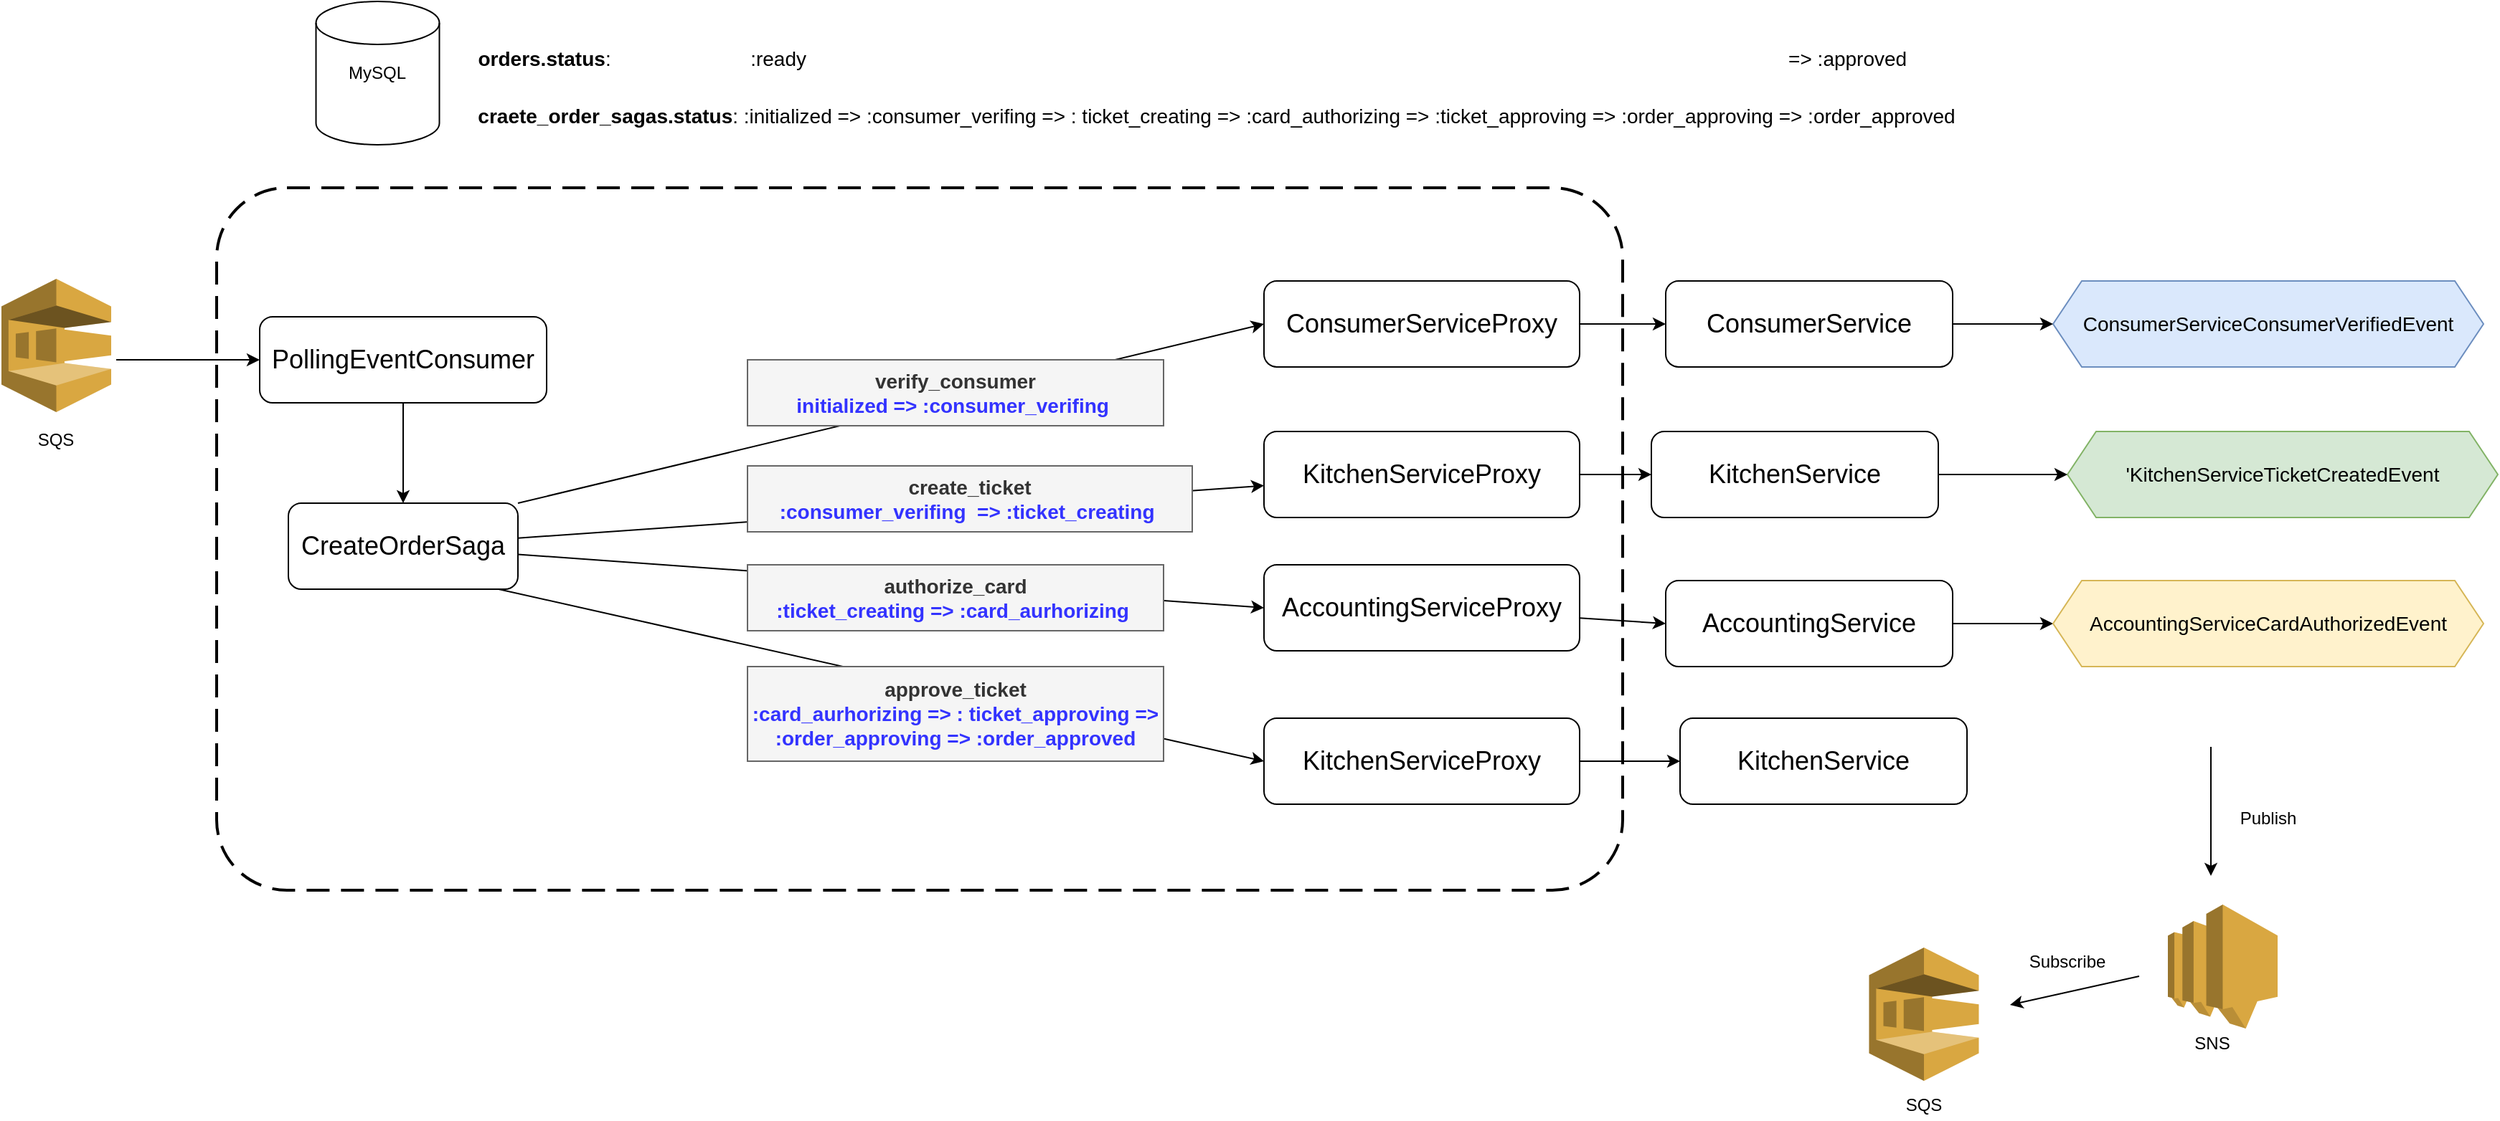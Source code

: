 <mxfile version="13.6.6" type="device"><diagram id="rppYFchB3HF8_g21G8CX" name="Page-1"><mxGraphModel dx="3401" dy="1409" grid="1" gridSize="10" guides="1" tooltips="1" connect="1" arrows="1" fold="1" page="1" pageScale="1" pageWidth="827" pageHeight="1169" math="0" shadow="0"><root><mxCell id="0"/><mxCell id="1" parent="0"/><mxCell id="ezf1ZJE6i9ISb9iPs5Gi-3" value="" style="rounded=1;arcSize=10;dashed=1;dashPattern=8 4;strokeWidth=2;fillColor=none;" parent="1" vertex="1"><mxGeometry x="-60" y="460" width="980" height="490" as="geometry"/></mxCell><mxCell id="EuqYAzRj9_4eniQV8YJE-28" value="" style="endArrow=classic;html=1;entryX=0;entryY=0.5;entryDx=0;entryDy=0;exitX=0.856;exitY=0.964;exitDx=0;exitDy=0;exitPerimeter=0;" edge="1" target="EuqYAzRj9_4eniQV8YJE-30" parent="1" source="ezf1ZJE6i9ISb9iPs5Gi-1"><mxGeometry width="50" height="50" relative="1" as="geometry"><mxPoint x="240" y="780" as="sourcePoint"/><mxPoint x="670" y="875.649" as="targetPoint"/></mxGeometry></mxCell><mxCell id="ezf1ZJE6i9ISb9iPs5Gi-1" value="&lt;font style=&quot;font-size: 18px&quot;&gt;CreateOrderSaga&lt;/font&gt;" style="rounded=1;whiteSpace=wrap;html=1;" parent="1" vertex="1"><mxGeometry x="-10" y="680" width="160" height="60" as="geometry"/></mxCell><mxCell id="ezf1ZJE6i9ISb9iPs5Gi-4" value="&lt;span style=&quot;font-size: 18px&quot;&gt;ConsumerServiceProxy&lt;/span&gt;" style="rounded=1;whiteSpace=wrap;html=1;" parent="1" vertex="1"><mxGeometry x="670" y="525" width="220" height="60" as="geometry"/></mxCell><mxCell id="ezf1ZJE6i9ISb9iPs5Gi-6" value="" style="endArrow=classic;html=1;exitX=1;exitY=0;exitDx=0;exitDy=0;entryX=0;entryY=0.5;entryDx=0;entryDy=0;" parent="1" source="ezf1ZJE6i9ISb9iPs5Gi-1" target="ezf1ZJE6i9ISb9iPs5Gi-4" edge="1"><mxGeometry width="50" height="50" relative="1" as="geometry"><mxPoint x="390" y="760" as="sourcePoint"/><mxPoint x="440" y="710" as="targetPoint"/></mxGeometry></mxCell><mxCell id="ezf1ZJE6i9ISb9iPs5Gi-7" value="&lt;font&gt;&lt;b style=&quot;font-size: 14px&quot;&gt;verify_consumer&lt;/b&gt;&lt;br&gt;&lt;font color=&quot;#3333ff&quot;&gt;&lt;span style=&quot;font-size: 14px&quot;&gt;&lt;b&gt;initialized =&amp;gt; :consumer_verifing&lt;/b&gt;&lt;/span&gt;&lt;b style=&quot;font-size: 14px&quot;&gt;&amp;nbsp;&lt;/b&gt;&lt;/font&gt;&lt;/font&gt;" style="text;html=1;align=center;verticalAlign=middle;whiteSpace=wrap;rounded=0;fontColor=#333333;fillColor=#f5f5f5;strokeColor=#666666;" parent="1" vertex="1"><mxGeometry x="310" y="580" width="290" height="46" as="geometry"/></mxCell><mxCell id="ezf1ZJE6i9ISb9iPs5Gi-8" value="&lt;span style=&quot;font-size: 18px&quot;&gt;ConsumerService&lt;/span&gt;" style="rounded=1;whiteSpace=wrap;html=1;" parent="1" vertex="1"><mxGeometry x="950" y="525" width="200" height="60" as="geometry"/></mxCell><mxCell id="ezf1ZJE6i9ISb9iPs5Gi-9" value="" style="endArrow=classic;html=1;exitX=1;exitY=0.5;exitDx=0;exitDy=0;entryX=0;entryY=0.5;entryDx=0;entryDy=0;" parent="1" source="ezf1ZJE6i9ISb9iPs5Gi-4" target="ezf1ZJE6i9ISb9iPs5Gi-8" edge="1"><mxGeometry width="50" height="50" relative="1" as="geometry"><mxPoint x="320" y="420" as="sourcePoint"/><mxPoint x="460" y="300" as="targetPoint"/></mxGeometry></mxCell><mxCell id="ezf1ZJE6i9ISb9iPs5Gi-10" value="" style="outlineConnect=0;dashed=0;verticalLabelPosition=bottom;verticalAlign=top;align=center;html=1;shape=mxgraph.aws3.sns;fillColor=#D9A741;gradientColor=none;fontColor=#FF0000;" parent="1" vertex="1"><mxGeometry x="1300" y="960" width="76.5" height="86.5" as="geometry"/></mxCell><mxCell id="ezf1ZJE6i9ISb9iPs5Gi-11" value="SNS" style="text;html=1;strokeColor=none;fillColor=none;align=center;verticalAlign=middle;whiteSpace=wrap;rounded=0;" parent="1" vertex="1"><mxGeometry x="1311.75" y="1046.5" width="38.25" height="20" as="geometry"/></mxCell><mxCell id="ezf1ZJE6i9ISb9iPs5Gi-12" value="" style="outlineConnect=0;dashed=0;verticalLabelPosition=bottom;verticalAlign=top;align=center;html=1;shape=mxgraph.aws3.sqs;fillColor=#D9A741;gradientColor=none;fontColor=#000000;" parent="1" vertex="1"><mxGeometry x="1091.75" y="990" width="76.5" height="93" as="geometry"/></mxCell><mxCell id="ezf1ZJE6i9ISb9iPs5Gi-13" value="SQS" style="text;html=1;strokeColor=none;fillColor=none;align=center;verticalAlign=middle;whiteSpace=wrap;rounded=0;" parent="1" vertex="1"><mxGeometry x="1110" y="1090" width="40" height="20" as="geometry"/></mxCell><mxCell id="ezf1ZJE6i9ISb9iPs5Gi-19" value="MySQL" style="shape=cylinder2;whiteSpace=wrap;html=1;boundedLbl=1;backgroundOutline=1;size=15;fillColor=none;fontColor=#000000;" parent="1" vertex="1"><mxGeometry x="9.25" y="330" width="86" height="100" as="geometry"/></mxCell><mxCell id="EuqYAzRj9_4eniQV8YJE-2" value="&lt;font style=&quot;font-size: 14px&quot;&gt;ConsumerServiceConsumerVerifiedEvent&lt;/font&gt;" style="shape=hexagon;perimeter=hexagonPerimeter2;whiteSpace=wrap;html=1;fixedSize=1;fillColor=#dae8fc;strokeColor=#6c8ebf;" vertex="1" parent="1"><mxGeometry x="1220" y="525" width="300" height="60" as="geometry"/></mxCell><mxCell id="EuqYAzRj9_4eniQV8YJE-3" value="" style="endArrow=classic;html=1;exitX=1;exitY=0.5;exitDx=0;exitDy=0;entryX=0;entryY=0.5;entryDx=0;entryDy=0;" edge="1" parent="1" source="ezf1ZJE6i9ISb9iPs5Gi-8" target="EuqYAzRj9_4eniQV8YJE-2"><mxGeometry width="50" height="50" relative="1" as="geometry"><mxPoint x="800" y="480" as="sourcePoint"/><mxPoint x="850" y="430" as="targetPoint"/></mxGeometry></mxCell><mxCell id="EuqYAzRj9_4eniQV8YJE-6" value="&lt;span style=&quot;font-size: 18px&quot;&gt;KitchenServiceProxy&lt;/span&gt;" style="rounded=1;whiteSpace=wrap;html=1;" vertex="1" parent="1"><mxGeometry x="670" y="630" width="220" height="60" as="geometry"/></mxCell><mxCell id="EuqYAzRj9_4eniQV8YJE-7" value="" style="endArrow=classic;html=1;" edge="1" parent="1" source="ezf1ZJE6i9ISb9iPs5Gi-1" target="EuqYAzRj9_4eniQV8YJE-6"><mxGeometry width="50" height="50" relative="1" as="geometry"><mxPoint x="300" y="690" as="sourcePoint"/><mxPoint x="640" y="510" as="targetPoint"/></mxGeometry></mxCell><mxCell id="EuqYAzRj9_4eniQV8YJE-8" value="&lt;font&gt;&lt;b style=&quot;font-size: 14px&quot;&gt;create_ticket&lt;/b&gt;&lt;br&gt;&lt;span style=&quot;color: rgb(51 , 51 , 255) ; font-size: 14px&quot;&gt;&lt;b&gt;:consumer_verifing&lt;/b&gt;&lt;/span&gt;&lt;b style=&quot;color: rgb(51 , 51 , 255) ; font-size: 14px&quot;&gt;&amp;nbsp;&lt;/b&gt;&lt;font color=&quot;#3333ff&quot;&gt;&lt;b style=&quot;font-size: 14px&quot;&gt;&amp;nbsp;=&amp;gt; :ticket_creating&lt;/b&gt;&lt;b style=&quot;font-size: 14px&quot;&gt;&amp;nbsp;&lt;/b&gt;&lt;/font&gt;&lt;/font&gt;" style="text;html=1;align=center;verticalAlign=middle;whiteSpace=wrap;rounded=0;fontColor=#333333;fillColor=#f5f5f5;strokeColor=#666666;" vertex="1" parent="1"><mxGeometry x="310" y="654" width="310" height="46" as="geometry"/></mxCell><mxCell id="EuqYAzRj9_4eniQV8YJE-9" value="&lt;span style=&quot;font-size: 18px&quot;&gt;KitchenService&lt;/span&gt;" style="rounded=1;whiteSpace=wrap;html=1;" vertex="1" parent="1"><mxGeometry x="940" y="630" width="200" height="60" as="geometry"/></mxCell><mxCell id="EuqYAzRj9_4eniQV8YJE-10" value="" style="endArrow=classic;html=1;exitX=1;exitY=0.5;exitDx=0;exitDy=0;entryX=0;entryY=0.5;entryDx=0;entryDy=0;" edge="1" parent="1" source="EuqYAzRj9_4eniQV8YJE-6" target="EuqYAzRj9_4eniQV8YJE-9"><mxGeometry width="50" height="50" relative="1" as="geometry"><mxPoint x="880" y="510" as="sourcePoint"/><mxPoint x="960" y="510" as="targetPoint"/></mxGeometry></mxCell><mxCell id="EuqYAzRj9_4eniQV8YJE-11" value="&lt;font style=&quot;font-size: 14px&quot;&gt;'KitchenServiceTicketCreatedEvent&lt;/font&gt;" style="shape=hexagon;perimeter=hexagonPerimeter2;whiteSpace=wrap;html=1;fixedSize=1;fillColor=#d5e8d4;strokeColor=#82b366;" vertex="1" parent="1"><mxGeometry x="1230" y="630" width="300" height="60" as="geometry"/></mxCell><mxCell id="EuqYAzRj9_4eniQV8YJE-12" value="" style="endArrow=classic;html=1;exitX=1;exitY=0.5;exitDx=0;exitDy=0;entryX=0;entryY=0.5;entryDx=0;entryDy=0;" edge="1" parent="1" source="EuqYAzRj9_4eniQV8YJE-9" target="EuqYAzRj9_4eniQV8YJE-11"><mxGeometry width="50" height="50" relative="1" as="geometry"><mxPoint x="1160" y="510" as="sourcePoint"/><mxPoint x="1260" y="510" as="targetPoint"/></mxGeometry></mxCell><mxCell id="EuqYAzRj9_4eniQV8YJE-14" value="&lt;span style=&quot;font-size: 18px&quot;&gt;AccountingServiceProxy&lt;/span&gt;" style="rounded=1;whiteSpace=wrap;html=1;" vertex="1" parent="1"><mxGeometry x="670" y="723" width="220" height="60" as="geometry"/></mxCell><mxCell id="EuqYAzRj9_4eniQV8YJE-16" value="" style="endArrow=classic;html=1;entryX=0;entryY=0.5;entryDx=0;entryDy=0;" edge="1" parent="1" source="ezf1ZJE6i9ISb9iPs5Gi-1" target="EuqYAzRj9_4eniQV8YJE-14"><mxGeometry width="50" height="50" relative="1" as="geometry"><mxPoint x="280" y="720.982" as="sourcePoint"/><mxPoint x="660" y="725.649" as="targetPoint"/></mxGeometry></mxCell><mxCell id="EuqYAzRj9_4eniQV8YJE-17" value="&lt;font&gt;&lt;b style=&quot;font-size: 14px&quot;&gt;authorize_card&lt;/b&gt;&lt;br&gt;&lt;font color=&quot;#3333ff&quot;&gt;&lt;span style=&quot;font-size: 14px&quot;&gt;&lt;b&gt;:ticket_creating =&amp;gt; :card_aurhorizing&lt;/b&gt;&lt;/span&gt;&lt;b style=&quot;font-size: 14px&quot;&gt;&amp;nbsp;&lt;/b&gt;&lt;/font&gt;&lt;/font&gt;" style="text;html=1;align=center;verticalAlign=middle;whiteSpace=wrap;rounded=0;fontColor=#333333;fillColor=#f5f5f5;strokeColor=#666666;" vertex="1" parent="1"><mxGeometry x="310" y="723" width="290" height="46" as="geometry"/></mxCell><mxCell id="EuqYAzRj9_4eniQV8YJE-19" value="" style="endArrow=classic;html=1;entryX=0;entryY=0.5;entryDx=0;entryDy=0;" edge="1" target="EuqYAzRj9_4eniQV8YJE-20" parent="1" source="EuqYAzRj9_4eniQV8YJE-14"><mxGeometry width="50" height="50" relative="1" as="geometry"><mxPoint x="1010" y="860" as="sourcePoint"/><mxPoint x="1100" y="653" as="targetPoint"/></mxGeometry></mxCell><mxCell id="EuqYAzRj9_4eniQV8YJE-20" value="&lt;span style=&quot;font-size: 18px&quot;&gt;AccountingService&lt;/span&gt;" style="rounded=1;whiteSpace=wrap;html=1;" vertex="1" parent="1"><mxGeometry x="950" y="734" width="200" height="60" as="geometry"/></mxCell><mxCell id="EuqYAzRj9_4eniQV8YJE-21" value="" style="endArrow=classic;html=1;exitX=1;exitY=0.5;exitDx=0;exitDy=0;entryX=0;entryY=0.5;entryDx=0;entryDy=0;" edge="1" source="EuqYAzRj9_4eniQV8YJE-20" target="EuqYAzRj9_4eniQV8YJE-23" parent="1"><mxGeometry width="50" height="50" relative="1" as="geometry"><mxPoint x="1300" y="653" as="sourcePoint"/><mxPoint x="1400" y="653" as="targetPoint"/></mxGeometry></mxCell><mxCell id="EuqYAzRj9_4eniQV8YJE-23" value="&lt;font style=&quot;font-size: 14px&quot;&gt;AccountingServiceCardAuthorizedEvent&lt;/font&gt;" style="shape=hexagon;perimeter=hexagonPerimeter2;whiteSpace=wrap;html=1;fixedSize=1;fillColor=#fff2cc;strokeColor=#d6b656;" vertex="1" parent="1"><mxGeometry x="1220" y="734" width="300" height="60" as="geometry"/></mxCell><mxCell id="EuqYAzRj9_4eniQV8YJE-29" value="&lt;font&gt;&lt;b style=&quot;font-size: 14px&quot;&gt;approve_ticket&lt;/b&gt;&lt;br&gt;&lt;font color=&quot;#3333ff&quot;&gt;&lt;span style=&quot;font-size: 14px&quot;&gt;&lt;b&gt;:card_aurhorizing&lt;/b&gt;&lt;/span&gt;&lt;b style=&quot;font-size: 14px&quot;&gt;&amp;nbsp;=&amp;gt; : ticket_approving =&amp;gt; :order_approving =&amp;gt; :order_approved&lt;/b&gt;&lt;/font&gt;&lt;/font&gt;" style="text;html=1;align=center;verticalAlign=middle;whiteSpace=wrap;rounded=0;fontColor=#333333;fillColor=#f5f5f5;strokeColor=#666666;" vertex="1" parent="1"><mxGeometry x="310" y="794" width="290" height="66" as="geometry"/></mxCell><mxCell id="EuqYAzRj9_4eniQV8YJE-30" value="&lt;span style=&quot;font-size: 18px&quot;&gt;KitchenServiceProxy&lt;/span&gt;" style="rounded=1;whiteSpace=wrap;html=1;" vertex="1" parent="1"><mxGeometry x="670" y="830" width="220" height="60" as="geometry"/></mxCell><mxCell id="EuqYAzRj9_4eniQV8YJE-41" value="" style="endArrow=classic;html=1;entryX=0;entryY=0.5;entryDx=0;entryDy=0;exitX=1;exitY=0.5;exitDx=0;exitDy=0;" edge="1" target="EuqYAzRj9_4eniQV8YJE-42" parent="1" source="EuqYAzRj9_4eniQV8YJE-30"><mxGeometry width="50" height="50" relative="1" as="geometry"><mxPoint x="900" y="856.118" as="sourcePoint"/><mxPoint x="1110" y="749" as="targetPoint"/></mxGeometry></mxCell><mxCell id="EuqYAzRj9_4eniQV8YJE-42" value="&lt;span style=&quot;font-size: 18px&quot;&gt;KitchenService&lt;/span&gt;" style="rounded=1;whiteSpace=wrap;html=1;" vertex="1" parent="1"><mxGeometry x="960" y="830" width="200" height="60" as="geometry"/></mxCell><mxCell id="EuqYAzRj9_4eniQV8YJE-61" value="&lt;font style=&quot;font-size: 14px&quot;&gt;&lt;b&gt;craete_order_sagas.status&lt;/b&gt;: :initialized =&amp;gt; :consumer_verifing =&amp;gt; : ticket_creating =&amp;gt; :card_authorizing =&amp;gt; :ticket_approving =&amp;gt; :order_approving =&amp;gt; :order_approved&lt;/font&gt;" style="text;html=1;strokeColor=none;fillColor=none;align=center;verticalAlign=middle;whiteSpace=wrap;rounded=0;" vertex="1" parent="1"><mxGeometry x="91.75" y="400" width="1090" height="20" as="geometry"/></mxCell><mxCell id="EuqYAzRj9_4eniQV8YJE-62" value="&lt;font style=&quot;font-size: 14px&quot;&gt;&lt;b&gt;orders.status&lt;/b&gt;:&amp;nbsp; &amp;nbsp; &amp;nbsp; &amp;nbsp; &amp;nbsp; &amp;nbsp; &amp;nbsp; &amp;nbsp; &amp;nbsp; &amp;nbsp; &amp;nbsp; &amp;nbsp; &amp;nbsp;:ready&amp;nbsp; &amp;nbsp; &amp;nbsp; &amp;nbsp; &amp;nbsp; &amp;nbsp; &amp;nbsp; &amp;nbsp; &amp;nbsp; &amp;nbsp; &amp;nbsp; &amp;nbsp; &amp;nbsp; &amp;nbsp; &amp;nbsp; &amp;nbsp; &amp;nbsp; &amp;nbsp; &amp;nbsp; &amp;nbsp; &amp;nbsp; &amp;nbsp; &amp;nbsp; &amp;nbsp; &amp;nbsp; &amp;nbsp; &amp;nbsp; &amp;nbsp; &amp;nbsp; &amp;nbsp; &amp;nbsp; &amp;nbsp; &amp;nbsp; &amp;nbsp; &amp;nbsp; &amp;nbsp; &amp;nbsp; &amp;nbsp; &amp;nbsp; &amp;nbsp; &amp;nbsp; &amp;nbsp; &amp;nbsp; &amp;nbsp; &amp;nbsp; &amp;nbsp; &amp;nbsp; &amp;nbsp; &amp;nbsp; &amp;nbsp; &amp;nbsp; &amp;nbsp; &amp;nbsp; &amp;nbsp; &amp;nbsp; &amp;nbsp; &amp;nbsp; &amp;nbsp; &amp;nbsp; &amp;nbsp; &amp;nbsp; &amp;nbsp; &amp;nbsp; &amp;nbsp; &amp;nbsp; &amp;nbsp; &amp;nbsp; &amp;nbsp; &amp;nbsp; &amp;nbsp; &amp;nbsp; &amp;nbsp; &amp;nbsp; &amp;nbsp; &amp;nbsp; &amp;nbsp; &amp;nbsp; &amp;nbsp; &amp;nbsp; &amp;nbsp; &amp;nbsp; &amp;nbsp; &amp;nbsp; &amp;nbsp; &amp;nbsp; &amp;nbsp; &amp;nbsp; &amp;nbsp; =&amp;gt; :approved&amp;nbsp; &amp;nbsp;&lt;/font&gt;" style="text;html=1;strokeColor=none;fillColor=none;align=center;verticalAlign=middle;whiteSpace=wrap;rounded=0;" vertex="1" parent="1"><mxGeometry x="81.25" y="360" width="1090" height="20" as="geometry"/></mxCell><mxCell id="EuqYAzRj9_4eniQV8YJE-67" value="Publish" style="text;html=1;strokeColor=none;fillColor=none;align=center;verticalAlign=middle;whiteSpace=wrap;rounded=0;" vertex="1" parent="1"><mxGeometry x="1350" y="890" width="40" height="20" as="geometry"/></mxCell><mxCell id="EuqYAzRj9_4eniQV8YJE-69" value="" style="endArrow=classic;html=1;" edge="1" parent="1"><mxGeometry width="50" height="50" relative="1" as="geometry"><mxPoint x="1330" y="850" as="sourcePoint"/><mxPoint x="1330" y="940" as="targetPoint"/></mxGeometry></mxCell><mxCell id="EuqYAzRj9_4eniQV8YJE-70" value="" style="endArrow=classic;html=1;" edge="1" parent="1"><mxGeometry width="50" height="50" relative="1" as="geometry"><mxPoint x="1280" y="1010" as="sourcePoint"/><mxPoint x="1190" y="1030" as="targetPoint"/></mxGeometry></mxCell><mxCell id="EuqYAzRj9_4eniQV8YJE-71" value="Subscribe" style="text;html=1;strokeColor=none;fillColor=none;align=center;verticalAlign=middle;whiteSpace=wrap;rounded=0;" vertex="1" parent="1"><mxGeometry x="1210" y="990" width="40" height="20" as="geometry"/></mxCell><mxCell id="EuqYAzRj9_4eniQV8YJE-73" value="&lt;span style=&quot;font-size: 18px&quot;&gt;PollingEventConsumer&lt;/span&gt;" style="rounded=1;whiteSpace=wrap;html=1;" vertex="1" parent="1"><mxGeometry x="-30" y="550" width="200" height="60" as="geometry"/></mxCell><mxCell id="EuqYAzRj9_4eniQV8YJE-74" value="" style="outlineConnect=0;dashed=0;verticalLabelPosition=bottom;verticalAlign=top;align=center;html=1;shape=mxgraph.aws3.sqs;fillColor=#D9A741;gradientColor=none;fontColor=#000000;" vertex="1" parent="1"><mxGeometry x="-210" y="523.5" width="76.5" height="93" as="geometry"/></mxCell><mxCell id="EuqYAzRj9_4eniQV8YJE-75" value="SQS" style="text;html=1;strokeColor=none;fillColor=none;align=center;verticalAlign=middle;whiteSpace=wrap;rounded=0;" vertex="1" parent="1"><mxGeometry x="-191.75" y="626" width="40" height="20" as="geometry"/></mxCell><mxCell id="EuqYAzRj9_4eniQV8YJE-76" value="" style="endArrow=classic;html=1;entryX=0;entryY=0.5;entryDx=0;entryDy=0;" edge="1" parent="1" target="EuqYAzRj9_4eniQV8YJE-73"><mxGeometry width="50" height="50" relative="1" as="geometry"><mxPoint x="-130" y="580" as="sourcePoint"/><mxPoint x="840" y="550" as="targetPoint"/></mxGeometry></mxCell><mxCell id="EuqYAzRj9_4eniQV8YJE-77" value="" style="endArrow=classic;html=1;exitX=0.5;exitY=1;exitDx=0;exitDy=0;" edge="1" parent="1" source="EuqYAzRj9_4eniQV8YJE-73" target="ezf1ZJE6i9ISb9iPs5Gi-1"><mxGeometry width="50" height="50" relative="1" as="geometry"><mxPoint x="230" y="560" as="sourcePoint"/><mxPoint x="280" y="510" as="targetPoint"/></mxGeometry></mxCell></root></mxGraphModel></diagram></mxfile>